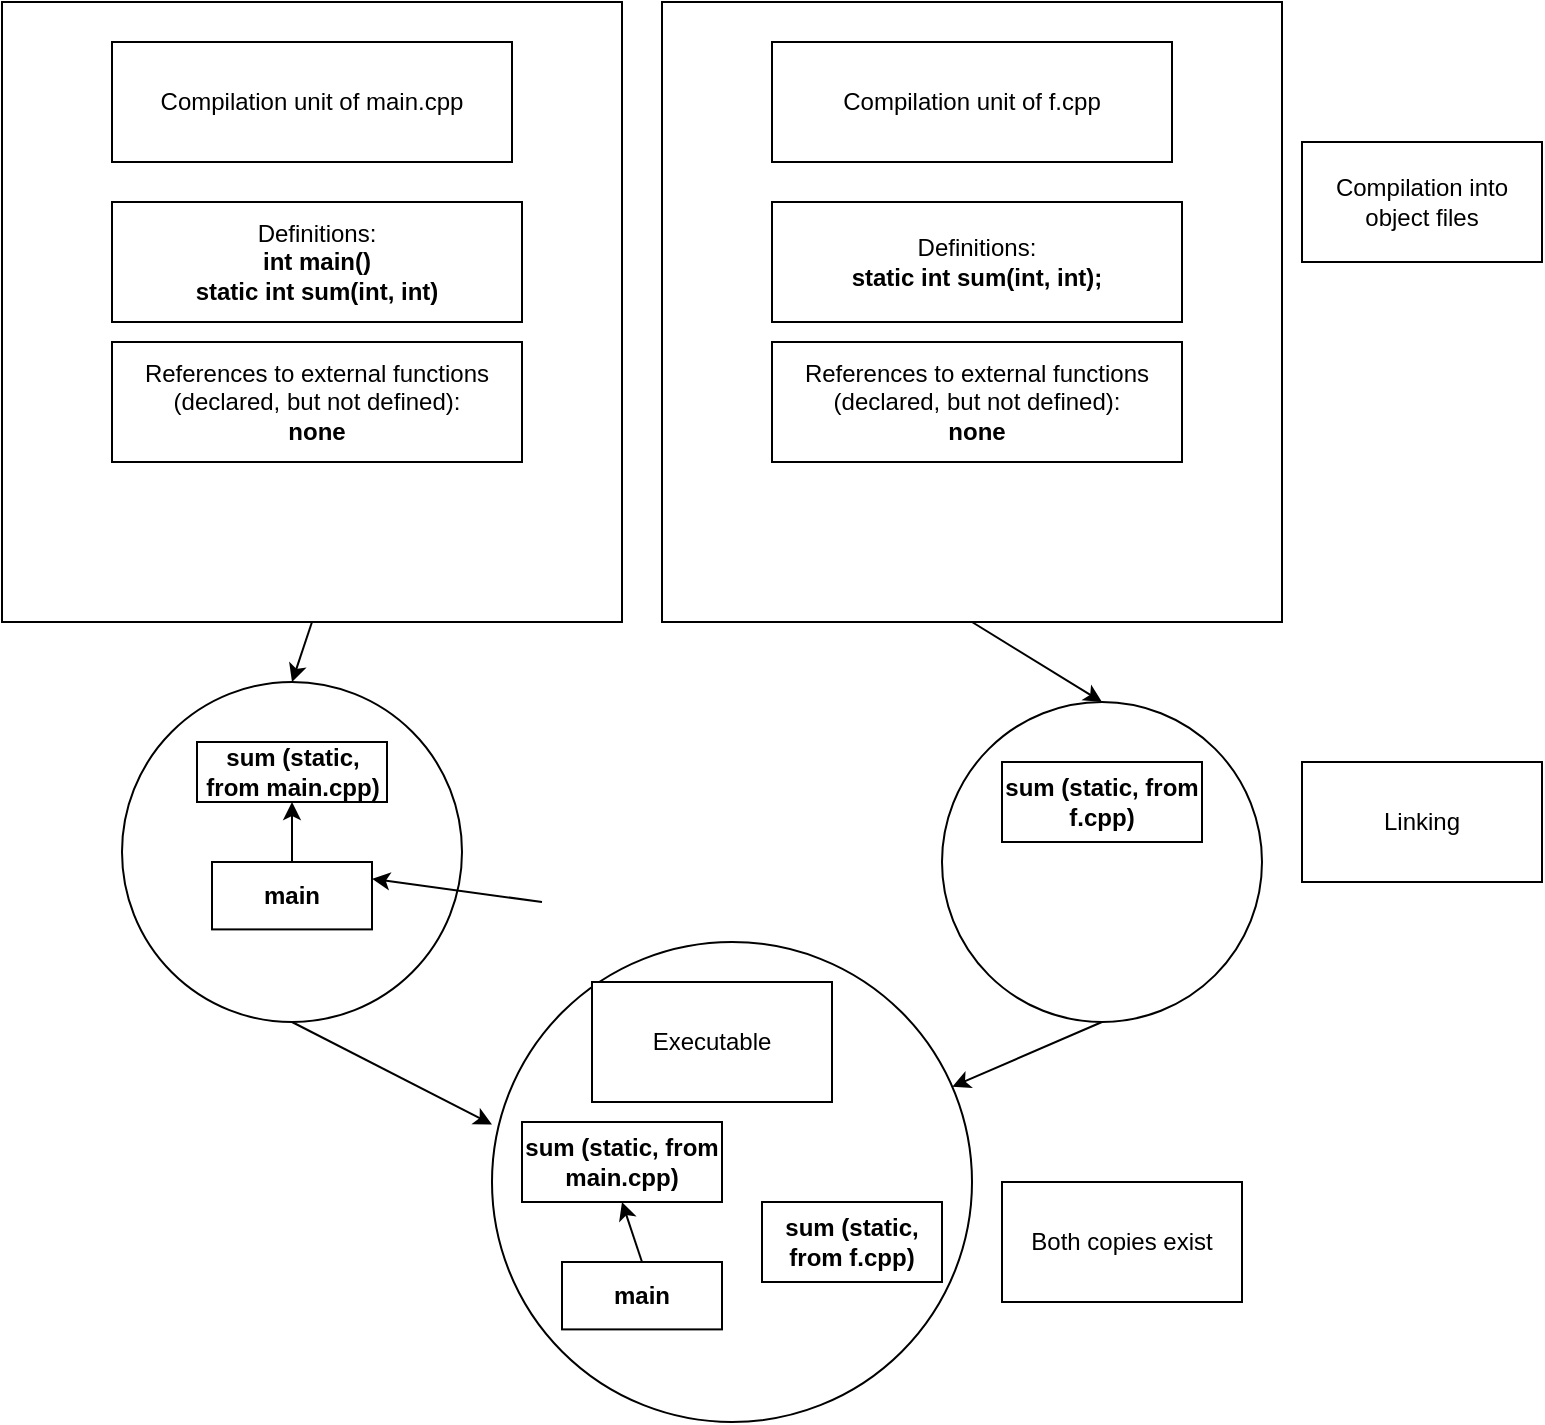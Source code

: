 <mxfile version="22.0.4" type="device">
  <diagram name="Page-1" id="mz0K3IEcQmQy3VDoT_oy">
    <mxGraphModel dx="988" dy="593" grid="1" gridSize="10" guides="1" tooltips="1" connect="1" arrows="1" fold="1" page="1" pageScale="1" pageWidth="850" pageHeight="1100" math="0" shadow="0">
      <root>
        <mxCell id="0" />
        <mxCell id="1" parent="0" />
        <mxCell id="kUE7Anu8ZaF_NScLpF4x-4" value="" style="group" parent="1" vertex="1" connectable="0">
          <mxGeometry x="30" y="10" width="310" height="310" as="geometry" />
        </mxCell>
        <mxCell id="kUE7Anu8ZaF_NScLpF4x-2" value="" style="whiteSpace=wrap;html=1;aspect=fixed;movable=1;resizable=1;rotatable=1;deletable=1;editable=1;locked=0;connectable=1;" parent="kUE7Anu8ZaF_NScLpF4x-4" vertex="1">
          <mxGeometry width="310" height="310" as="geometry" />
        </mxCell>
        <mxCell id="kUE7Anu8ZaF_NScLpF4x-3" value="Compilation unit of main.cpp" style="rounded=0;whiteSpace=wrap;html=1;movable=1;resizable=1;rotatable=1;deletable=1;editable=1;locked=0;connectable=1;" parent="kUE7Anu8ZaF_NScLpF4x-4" vertex="1">
          <mxGeometry x="55" y="20" width="200" height="60" as="geometry" />
        </mxCell>
        <mxCell id="kUE7Anu8ZaF_NScLpF4x-5" value="Definitions:&lt;br&gt;&lt;b&gt;int main()&lt;br&gt;static int sum(int, int)&lt;br&gt;&lt;/b&gt;" style="rounded=0;whiteSpace=wrap;html=1;" parent="kUE7Anu8ZaF_NScLpF4x-4" vertex="1">
          <mxGeometry x="55" y="100" width="205" height="60" as="geometry" />
        </mxCell>
        <mxCell id="kUE7Anu8ZaF_NScLpF4x-6" value="References to external functions (declared, but not defined):&lt;br&gt;&lt;b&gt;none&lt;/b&gt;" style="rounded=0;whiteSpace=wrap;html=1;" parent="kUE7Anu8ZaF_NScLpF4x-4" vertex="1">
          <mxGeometry x="55" y="170" width="205" height="60" as="geometry" />
        </mxCell>
        <mxCell id="kUE7Anu8ZaF_NScLpF4x-7" value="" style="group" parent="1" vertex="1" connectable="0">
          <mxGeometry x="360" y="10" width="310" height="310" as="geometry" />
        </mxCell>
        <mxCell id="kUE7Anu8ZaF_NScLpF4x-8" value="" style="whiteSpace=wrap;html=1;aspect=fixed;movable=1;resizable=1;rotatable=1;deletable=1;editable=1;locked=0;connectable=1;" parent="kUE7Anu8ZaF_NScLpF4x-7" vertex="1">
          <mxGeometry width="310" height="310" as="geometry" />
        </mxCell>
        <mxCell id="kUE7Anu8ZaF_NScLpF4x-9" value="Compilation unit of f.cpp" style="rounded=0;whiteSpace=wrap;html=1;movable=1;resizable=1;rotatable=1;deletable=1;editable=1;locked=0;connectable=1;" parent="kUE7Anu8ZaF_NScLpF4x-7" vertex="1">
          <mxGeometry x="55" y="20" width="200" height="60" as="geometry" />
        </mxCell>
        <mxCell id="kUE7Anu8ZaF_NScLpF4x-10" value="Definitions:&lt;br&gt;&lt;b&gt;static int sum(int, int);&lt;/b&gt;" style="rounded=0;whiteSpace=wrap;html=1;" parent="kUE7Anu8ZaF_NScLpF4x-7" vertex="1">
          <mxGeometry x="55" y="100" width="205" height="60" as="geometry" />
        </mxCell>
        <mxCell id="kUE7Anu8ZaF_NScLpF4x-11" value="References to external functions (declared, but not defined):&lt;br&gt;&lt;b&gt;none&lt;/b&gt;" style="rounded=0;whiteSpace=wrap;html=1;" parent="kUE7Anu8ZaF_NScLpF4x-7" vertex="1">
          <mxGeometry x="55" y="170" width="205" height="60" as="geometry" />
        </mxCell>
        <mxCell id="kUE7Anu8ZaF_NScLpF4x-18" value="" style="group" parent="1" vertex="1" connectable="0">
          <mxGeometry x="90" y="343.7" width="263.35" height="176.3" as="geometry" />
        </mxCell>
        <mxCell id="kUE7Anu8ZaF_NScLpF4x-12" value="" style="ellipse;whiteSpace=wrap;html=1;aspect=fixed;" parent="kUE7Anu8ZaF_NScLpF4x-18" vertex="1">
          <mxGeometry y="6.3" width="170" height="170" as="geometry" />
        </mxCell>
        <mxCell id="kUE7Anu8ZaF_NScLpF4x-16" value="&lt;b&gt;sum (static, from main.cpp)&lt;br&gt;&lt;/b&gt;" style="rounded=0;whiteSpace=wrap;html=1;" parent="kUE7Anu8ZaF_NScLpF4x-18" vertex="1">
          <mxGeometry x="37.5" y="36.3" width="95" height="30" as="geometry" />
        </mxCell>
        <mxCell id="kUE7Anu8ZaF_NScLpF4x-44" value="&lt;b&gt;main&lt;/b&gt;" style="rounded=0;whiteSpace=wrap;html=1;" parent="kUE7Anu8ZaF_NScLpF4x-18" vertex="1">
          <mxGeometry x="45" y="96.3" width="80" height="33.7" as="geometry" />
        </mxCell>
        <mxCell id="kUE7Anu8ZaF_NScLpF4x-45" value="" style="endArrow=classic;html=1;rounded=0;entryX=1;entryY=0.25;entryDx=0;entryDy=0;" parent="kUE7Anu8ZaF_NScLpF4x-18" target="kUE7Anu8ZaF_NScLpF4x-44" edge="1">
          <mxGeometry width="50" height="50" relative="1" as="geometry">
            <mxPoint x="210" y="116.3" as="sourcePoint" />
            <mxPoint x="190" y="156.3" as="targetPoint" />
          </mxGeometry>
        </mxCell>
        <mxCell id="_abAXSQkY8HSXIO9cE3f-6" value="" style="curved=1;endArrow=classic;html=1;rounded=0;exitX=0.5;exitY=0;exitDx=0;exitDy=0;entryX=0.5;entryY=1;entryDx=0;entryDy=0;" edge="1" parent="kUE7Anu8ZaF_NScLpF4x-18" source="kUE7Anu8ZaF_NScLpF4x-44" target="kUE7Anu8ZaF_NScLpF4x-16">
          <mxGeometry width="50" height="50" relative="1" as="geometry">
            <mxPoint x="260" y="106.3" as="sourcePoint" />
            <mxPoint x="310" y="56.3" as="targetPoint" />
            <Array as="points" />
          </mxGeometry>
        </mxCell>
        <mxCell id="kUE7Anu8ZaF_NScLpF4x-20" value="" style="ellipse;whiteSpace=wrap;html=1;aspect=fixed;" parent="1" vertex="1">
          <mxGeometry x="500" y="360" width="160" height="160" as="geometry" />
        </mxCell>
        <mxCell id="kUE7Anu8ZaF_NScLpF4x-21" value="&lt;b&gt;sum (static, from f.cpp)&lt;/b&gt;" style="rounded=0;whiteSpace=wrap;html=1;" parent="1" vertex="1">
          <mxGeometry x="530" y="390" width="100" height="40" as="geometry" />
        </mxCell>
        <mxCell id="kUE7Anu8ZaF_NScLpF4x-23" value="" style="curved=1;endArrow=classic;html=1;rounded=0;exitX=0.5;exitY=1;exitDx=0;exitDy=0;entryX=0.5;entryY=0;entryDx=0;entryDy=0;" parent="1" source="kUE7Anu8ZaF_NScLpF4x-2" target="kUE7Anu8ZaF_NScLpF4x-12" edge="1">
          <mxGeometry width="50" height="50" relative="1" as="geometry">
            <mxPoint x="390" y="400" as="sourcePoint" />
            <mxPoint x="440" y="350" as="targetPoint" />
            <Array as="points" />
          </mxGeometry>
        </mxCell>
        <mxCell id="kUE7Anu8ZaF_NScLpF4x-24" value="" style="curved=1;endArrow=classic;html=1;rounded=0;exitX=0.5;exitY=1;exitDx=0;exitDy=0;entryX=0.5;entryY=0;entryDx=0;entryDy=0;" parent="1" source="kUE7Anu8ZaF_NScLpF4x-8" target="kUE7Anu8ZaF_NScLpF4x-20" edge="1">
          <mxGeometry width="50" height="50" relative="1" as="geometry">
            <mxPoint x="195" y="330" as="sourcePoint" />
            <mxPoint x="185" y="360" as="targetPoint" />
            <Array as="points" />
          </mxGeometry>
        </mxCell>
        <mxCell id="kUE7Anu8ZaF_NScLpF4x-25" value="Compilation into object files" style="rounded=0;whiteSpace=wrap;html=1;" parent="1" vertex="1">
          <mxGeometry x="680" y="80" width="120" height="60" as="geometry" />
        </mxCell>
        <mxCell id="kUE7Anu8ZaF_NScLpF4x-26" value="Linking" style="rounded=0;whiteSpace=wrap;html=1;" parent="1" vertex="1">
          <mxGeometry x="680" y="390" width="120" height="60" as="geometry" />
        </mxCell>
        <mxCell id="kUE7Anu8ZaF_NScLpF4x-30" value="" style="endArrow=classic;html=1;rounded=0;exitX=0.5;exitY=1;exitDx=0;exitDy=0;entryX=0;entryY=0.38;entryDx=0;entryDy=0;entryPerimeter=0;" parent="1" source="kUE7Anu8ZaF_NScLpF4x-12" target="_abAXSQkY8HSXIO9cE3f-1" edge="1">
          <mxGeometry width="50" height="50" relative="1" as="geometry">
            <mxPoint x="450" y="550" as="sourcePoint" />
            <mxPoint x="320" y="560" as="targetPoint" />
          </mxGeometry>
        </mxCell>
        <mxCell id="kUE7Anu8ZaF_NScLpF4x-31" value="" style="endArrow=classic;html=1;rounded=0;exitX=0.5;exitY=1;exitDx=0;exitDy=0;" parent="1" source="kUE7Anu8ZaF_NScLpF4x-20" target="_abAXSQkY8HSXIO9cE3f-1" edge="1">
          <mxGeometry width="50" height="50" relative="1" as="geometry">
            <mxPoint x="185" y="530" as="sourcePoint" />
            <mxPoint x="440" y="560" as="targetPoint" />
          </mxGeometry>
        </mxCell>
        <mxCell id="_abAXSQkY8HSXIO9cE3f-1" value="" style="ellipse;whiteSpace=wrap;html=1;aspect=fixed;" vertex="1" parent="1">
          <mxGeometry x="275" y="480" width="240" height="240" as="geometry" />
        </mxCell>
        <mxCell id="_abAXSQkY8HSXIO9cE3f-2" value="Executable" style="rounded=0;whiteSpace=wrap;html=1;" vertex="1" parent="1">
          <mxGeometry x="325" y="500" width="120" height="60" as="geometry" />
        </mxCell>
        <mxCell id="_abAXSQkY8HSXIO9cE3f-3" value="&lt;b&gt;sum (static, from main.cpp)&lt;/b&gt;" style="rounded=0;whiteSpace=wrap;html=1;" vertex="1" parent="1">
          <mxGeometry x="290" y="570" width="100" height="40" as="geometry" />
        </mxCell>
        <mxCell id="_abAXSQkY8HSXIO9cE3f-4" value="&lt;b&gt;main&lt;/b&gt;" style="rounded=0;whiteSpace=wrap;html=1;" vertex="1" parent="1">
          <mxGeometry x="310" y="640" width="80" height="33.7" as="geometry" />
        </mxCell>
        <mxCell id="_abAXSQkY8HSXIO9cE3f-5" value="&lt;b&gt;sum (static, from f.cpp)&lt;/b&gt;" style="rounded=0;whiteSpace=wrap;html=1;" vertex="1" parent="1">
          <mxGeometry x="410" y="610" width="90" height="40" as="geometry" />
        </mxCell>
        <mxCell id="_abAXSQkY8HSXIO9cE3f-7" value="" style="curved=1;endArrow=classic;html=1;rounded=0;exitX=0.5;exitY=0;exitDx=0;exitDy=0;entryX=0.5;entryY=1;entryDx=0;entryDy=0;" edge="1" parent="1" source="_abAXSQkY8HSXIO9cE3f-4" target="_abAXSQkY8HSXIO9cE3f-3">
          <mxGeometry width="50" height="50" relative="1" as="geometry">
            <mxPoint x="350" y="450" as="sourcePoint" />
            <mxPoint x="400" y="400" as="targetPoint" />
            <Array as="points" />
          </mxGeometry>
        </mxCell>
        <mxCell id="_abAXSQkY8HSXIO9cE3f-8" value="Both copies exist" style="rounded=0;whiteSpace=wrap;html=1;" vertex="1" parent="1">
          <mxGeometry x="530" y="600" width="120" height="60" as="geometry" />
        </mxCell>
      </root>
    </mxGraphModel>
  </diagram>
</mxfile>

